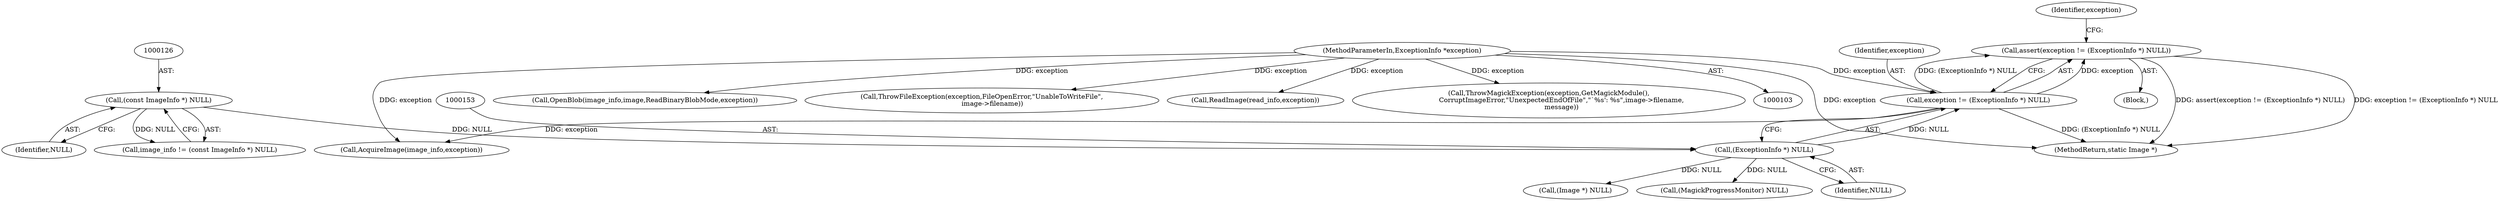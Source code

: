 digraph "0_ImageMagick_6b6bff054d569a77973f2140c0e86366e6168a6c_2@API" {
"1000149" [label="(Call,assert(exception != (ExceptionInfo *) NULL))"];
"1000150" [label="(Call,exception != (ExceptionInfo *) NULL)"];
"1000105" [label="(MethodParameterIn,ExceptionInfo *exception)"];
"1000152" [label="(Call,(ExceptionInfo *) NULL)"];
"1000125" [label="(Call,(const ImageInfo *) NULL)"];
"1000183" [label="(Call,(Image *) NULL)"];
"1000149" [label="(Call,assert(exception != (ExceptionInfo *) NULL))"];
"1000158" [label="(Identifier,exception)"];
"1000163" [label="(Call,AcquireImage(image_info,exception))"];
"1000106" [label="(Block,)"];
"1000105" [label="(MethodParameterIn,ExceptionInfo *exception)"];
"1000125" [label="(Call,(const ImageInfo *) NULL)"];
"1000224" [label="(Call,(MagickProgressMonitor) NULL)"];
"1000150" [label="(Call,exception != (ExceptionInfo *) NULL)"];
"1000168" [label="(Call,OpenBlob(image_info,image,ReadBinaryBlobMode,exception))"];
"1000382" [label="(Call,ThrowFileException(exception,FileOpenError,\"UnableToWriteFile\",\n          image->filename))"];
"1000123" [label="(Call,image_info != (const ImageInfo *) NULL)"];
"1000474" [label="(Call,ReadImage(read_info,exception))"];
"1000152" [label="(Call,(ExceptionInfo *) NULL)"];
"1000127" [label="(Identifier,NULL)"];
"1000154" [label="(Identifier,NULL)"];
"1000614" [label="(Call,ThrowMagickException(exception,GetMagickModule(),\n            CorruptImageError,\"UnexpectedEndOfFile\",\"`%s': %s\",image->filename,\n            message))"];
"1000635" [label="(MethodReturn,static Image *)"];
"1000151" [label="(Identifier,exception)"];
"1000149" -> "1000106"  [label="AST: "];
"1000149" -> "1000150"  [label="CFG: "];
"1000150" -> "1000149"  [label="AST: "];
"1000158" -> "1000149"  [label="CFG: "];
"1000149" -> "1000635"  [label="DDG: assert(exception != (ExceptionInfo *) NULL)"];
"1000149" -> "1000635"  [label="DDG: exception != (ExceptionInfo *) NULL"];
"1000150" -> "1000149"  [label="DDG: exception"];
"1000150" -> "1000149"  [label="DDG: (ExceptionInfo *) NULL"];
"1000150" -> "1000152"  [label="CFG: "];
"1000151" -> "1000150"  [label="AST: "];
"1000152" -> "1000150"  [label="AST: "];
"1000150" -> "1000635"  [label="DDG: (ExceptionInfo *) NULL"];
"1000105" -> "1000150"  [label="DDG: exception"];
"1000152" -> "1000150"  [label="DDG: NULL"];
"1000150" -> "1000163"  [label="DDG: exception"];
"1000105" -> "1000103"  [label="AST: "];
"1000105" -> "1000635"  [label="DDG: exception"];
"1000105" -> "1000163"  [label="DDG: exception"];
"1000105" -> "1000168"  [label="DDG: exception"];
"1000105" -> "1000382"  [label="DDG: exception"];
"1000105" -> "1000474"  [label="DDG: exception"];
"1000105" -> "1000614"  [label="DDG: exception"];
"1000152" -> "1000154"  [label="CFG: "];
"1000153" -> "1000152"  [label="AST: "];
"1000154" -> "1000152"  [label="AST: "];
"1000125" -> "1000152"  [label="DDG: NULL"];
"1000152" -> "1000183"  [label="DDG: NULL"];
"1000152" -> "1000224"  [label="DDG: NULL"];
"1000125" -> "1000123"  [label="AST: "];
"1000125" -> "1000127"  [label="CFG: "];
"1000126" -> "1000125"  [label="AST: "];
"1000127" -> "1000125"  [label="AST: "];
"1000123" -> "1000125"  [label="CFG: "];
"1000125" -> "1000123"  [label="DDG: NULL"];
}
